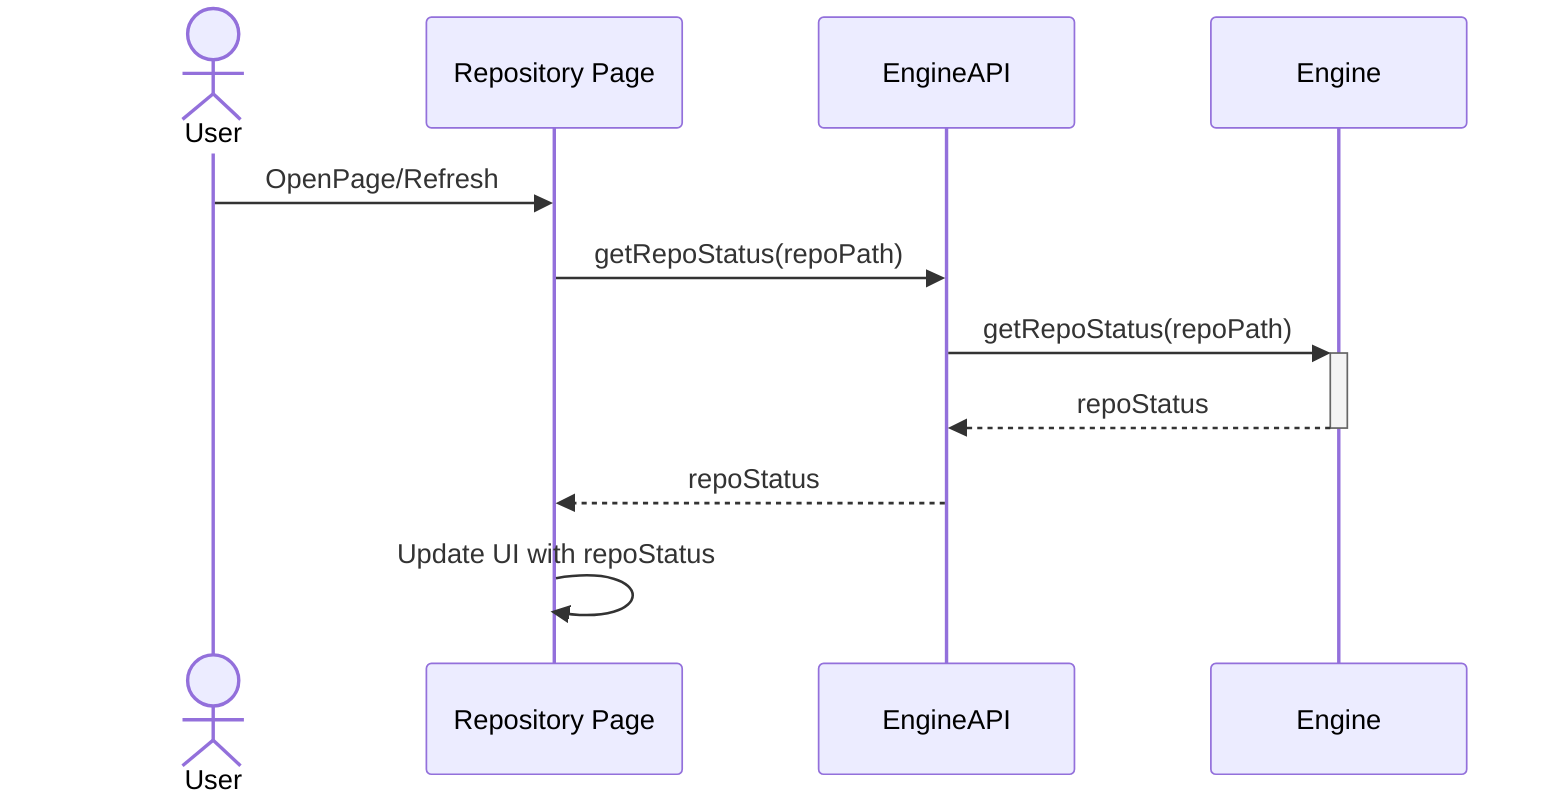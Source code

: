 sequenceDiagram
    actor User
    participant RP as Repository Page
    participant EngineAPI
    participant Engine

    User->>RP: OpenPage/Refresh
    RP->>EngineAPI: getRepoStatus(repoPath)
    EngineAPI->>+Engine: getRepoStatus(repoPath)
    Engine-->>-EngineAPI: repoStatus
    EngineAPI-->>RP: repoStatus
    RP->>RP: Update UI with repoStatus